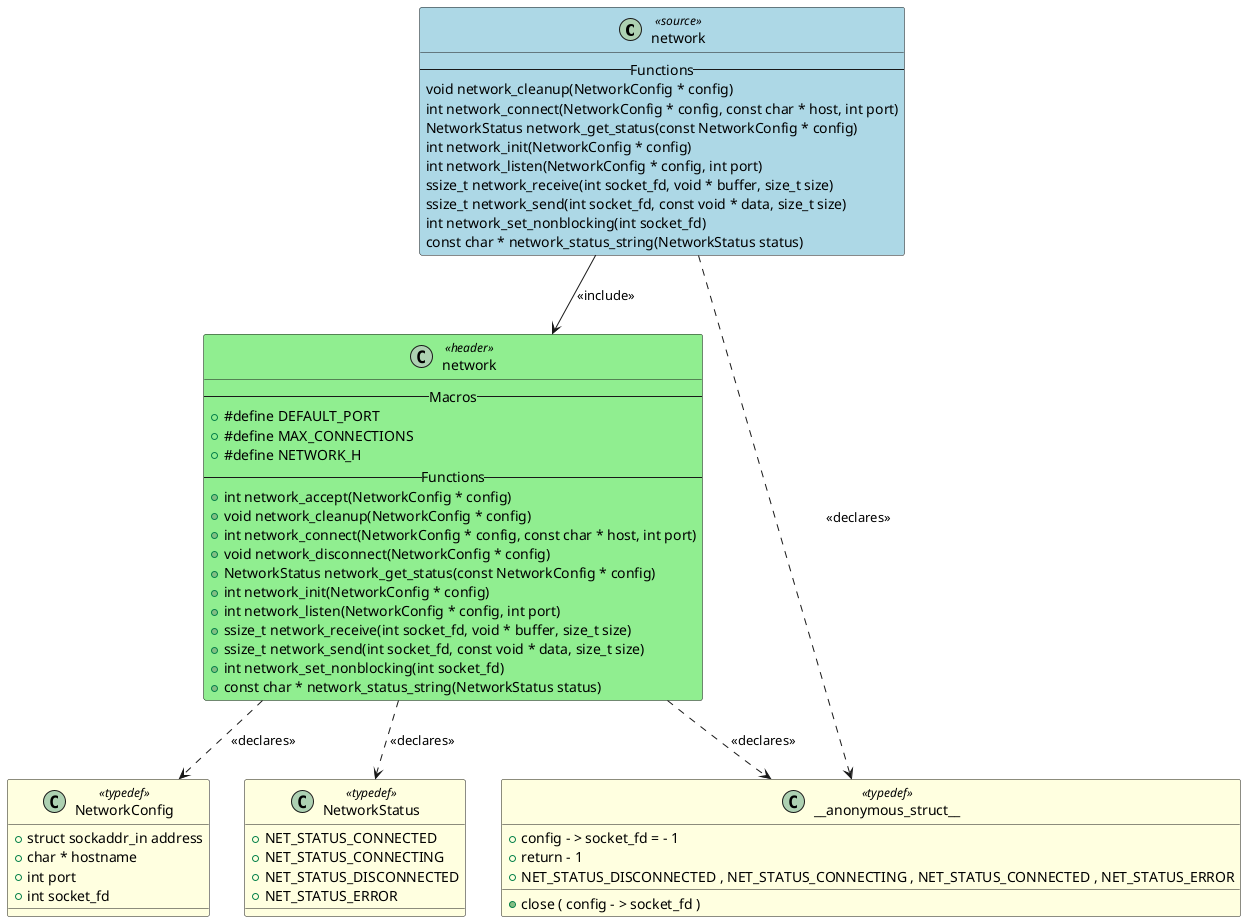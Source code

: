 @startuml network

class "network" as NETWORK <<source>> #LightBlue
{
    -- Functions --
    void network_cleanup(NetworkConfig * config)
    int network_connect(NetworkConfig * config, const char * host, int port)
    NetworkStatus network_get_status(const NetworkConfig * config)
    int network_init(NetworkConfig * config)
    int network_listen(NetworkConfig * config, int port)
    ssize_t network_receive(int socket_fd, void * buffer, size_t size)
    ssize_t network_send(int socket_fd, const void * data, size_t size)
    int network_set_nonblocking(int socket_fd)
    const char * network_status_string(NetworkStatus status)
}

class "network" as HEADER_NETWORK <<header>> #LightGreen
{
    -- Macros --
    + #define DEFAULT_PORT
    + #define MAX_CONNECTIONS
    + #define NETWORK_H
    -- Functions --
    + int network_accept(NetworkConfig * config)
    + void network_cleanup(NetworkConfig * config)
    + int network_connect(NetworkConfig * config, const char * host, int port)
    + void network_disconnect(NetworkConfig * config)
    + NetworkStatus network_get_status(const NetworkConfig * config)
    + int network_init(NetworkConfig * config)
    + int network_listen(NetworkConfig * config, int port)
    + ssize_t network_receive(int socket_fd, void * buffer, size_t size)
    + ssize_t network_send(int socket_fd, const void * data, size_t size)
    + int network_set_nonblocking(int socket_fd)
    + const char * network_status_string(NetworkStatus status)
}

class "__anonymous_struct__" as TYPEDEF___ANONYMOUS_STRUCT__ <<typedef>> #LightYellow
{
    + close ( config - > socket_fd )
    + config - > socket_fd = - 1
    + return - 1
}

class "NetworkConfig" as TYPEDEF_NETWORKCONFIG <<typedef>> #LightYellow
{
    + struct sockaddr_in address
    + char * hostname
    + int port
    + int socket_fd
}

class "__anonymous_struct__" as TYPEDEF___ANONYMOUS_STRUCT__ <<typedef>> #LightYellow
{
    + NET_STATUS_DISCONNECTED , NET_STATUS_CONNECTING , NET_STATUS_CONNECTED , NET_STATUS_ERROR
}

class "NetworkStatus" as TYPEDEF_NETWORKSTATUS <<typedef>> #LightYellow
{
    + NET_STATUS_CONNECTED
    + NET_STATUS_CONNECTING
    + NET_STATUS_DISCONNECTED
    + NET_STATUS_ERROR
}


' Include relationships
NETWORK --> HEADER_NETWORK : <<include>>

' Declaration relationships
NETWORK ..> TYPEDEF___ANONYMOUS_STRUCT__ : <<declares>>
HEADER_NETWORK ..> TYPEDEF_NETWORKCONFIG : <<declares>>
HEADER_NETWORK ..> TYPEDEF___ANONYMOUS_STRUCT__ : <<declares>>
HEADER_NETWORK ..> TYPEDEF_NETWORKSTATUS : <<declares>>

' Uses relationships

@enduml